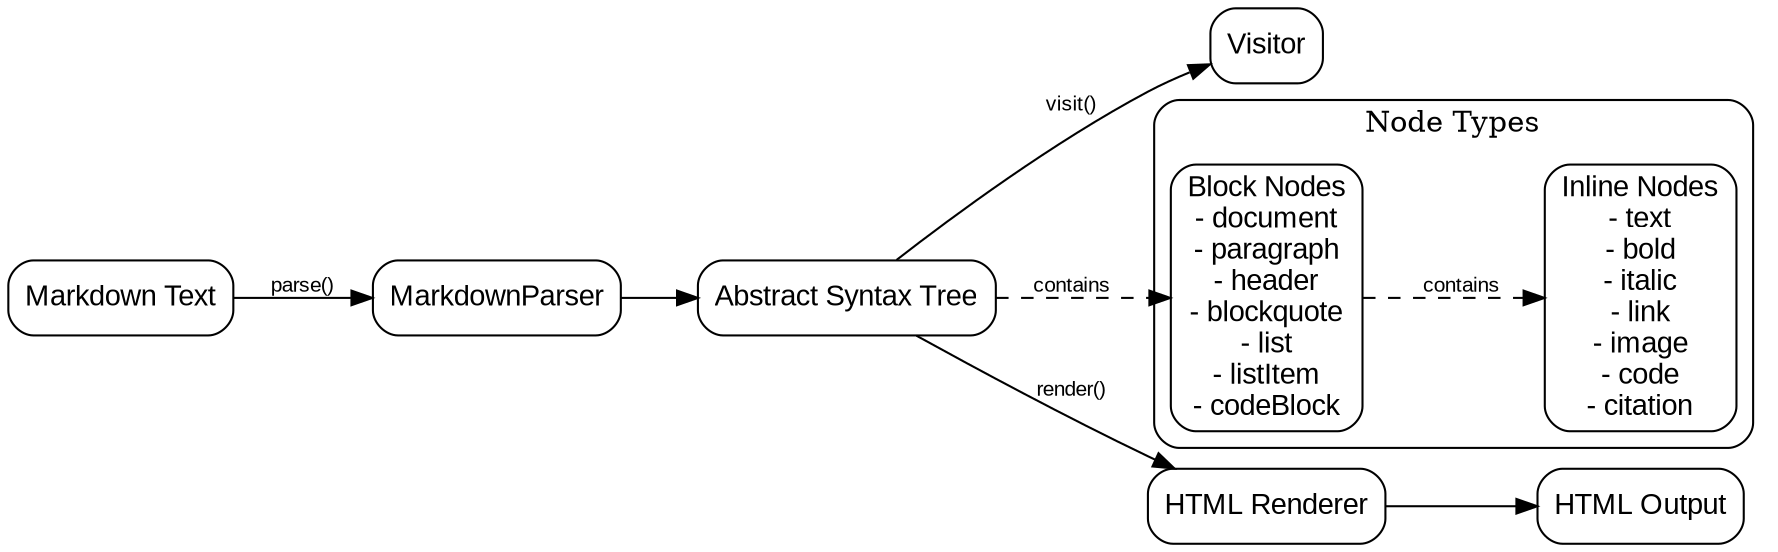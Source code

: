 digraph MarkdownParser {
  rankdir=LR;
  node [shape=box, style=rounded, fontname="Arial"];
  edge [fontname="Arial", fontsize=10];

  // Components
  Input [label="Markdown Text"];
  Parser [label="MarkdownParser"];
  AST [label="Abstract Syntax Tree"];
  Visitor [label="Visitor"];
  Renderer [label="HTML Renderer"];
  Output [label="HTML Output"];

  // Node Types
  subgraph cluster_0 {
    label = "Node Types";
    style = rounded;
    BlockNodes [label="Block Nodes\n- document\n- paragraph\n- header\n- blockquote\n- list\n- listItem\n- codeBlock"];
    InlineNodes [label="Inline Nodes\n- text\n- bold\n- italic\n- link\n- image\n- code\n- citation"];
  }

  // Relationships
  Input -> Parser [label="parse()"];
  Parser -> AST;
  AST -> BlockNodes [style=dashed, label="contains"];
  BlockNodes -> InlineNodes [style=dashed, label="contains"];
  AST -> Visitor [label="visit()"];
  AST -> Renderer [label="render()"];
  Renderer -> Output;
} 